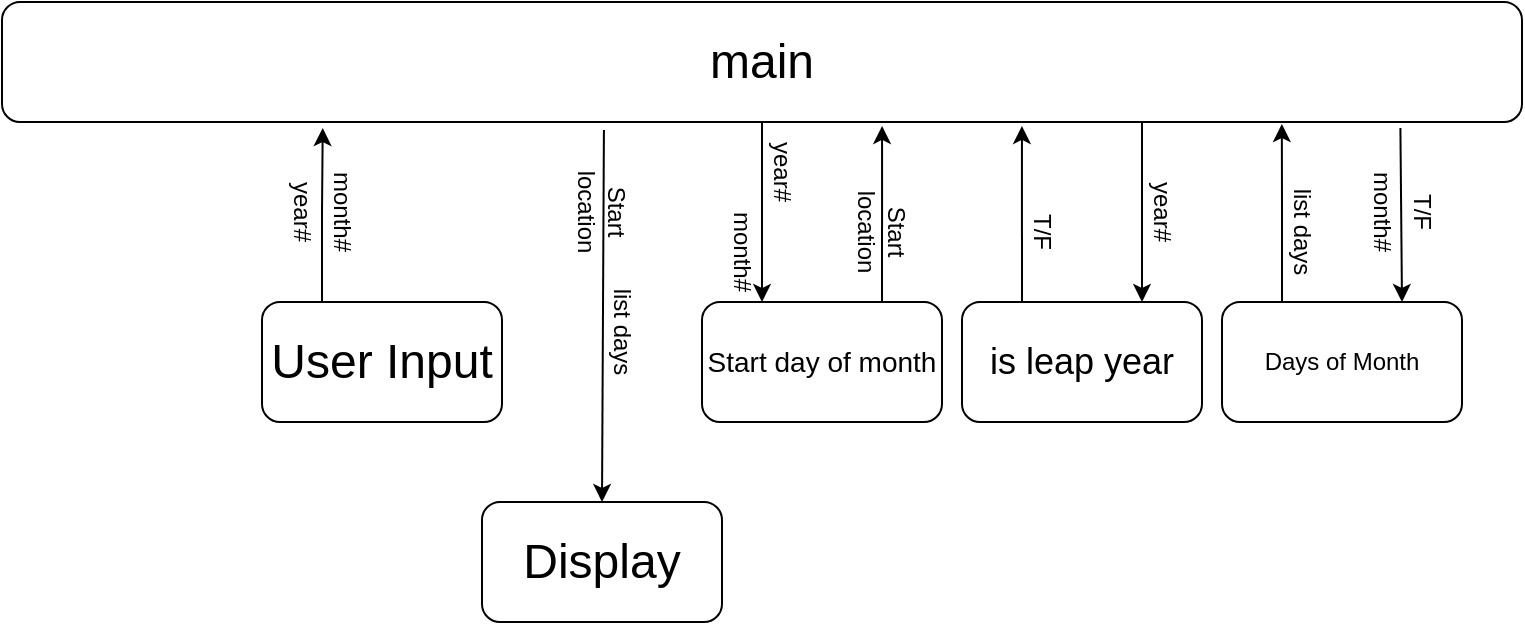 <mxfile version="21.7.5" type="device">
  <diagram name="Page-1" id="ZAoI3n-BUWvfI_c4h58s">
    <mxGraphModel dx="1619" dy="756" grid="1" gridSize="10" guides="1" tooltips="1" connect="1" arrows="1" fold="1" page="1" pageScale="1" pageWidth="850" pageHeight="1100" math="0" shadow="0">
      <root>
        <mxCell id="0" />
        <mxCell id="1" parent="0" />
        <mxCell id="lL2arxVVvhF7KnISq28X-30" style="edgeStyle=orthogonalEdgeStyle;rounded=0;orthogonalLoop=1;jettySize=auto;html=1;exitX=0.75;exitY=1;exitDx=0;exitDy=0;entryX=0.75;entryY=0;entryDx=0;entryDy=0;" edge="1" parent="1" source="lL2arxVVvhF7KnISq28X-1" target="lL2arxVVvhF7KnISq28X-23">
          <mxGeometry relative="1" as="geometry" />
        </mxCell>
        <mxCell id="lL2arxVVvhF7KnISq28X-35" style="edgeStyle=orthogonalEdgeStyle;rounded=0;orthogonalLoop=1;jettySize=auto;html=1;exitX=0.5;exitY=1;exitDx=0;exitDy=0;entryX=0.25;entryY=0;entryDx=0;entryDy=0;" edge="1" parent="1" source="lL2arxVVvhF7KnISq28X-1" target="lL2arxVVvhF7KnISq28X-10">
          <mxGeometry relative="1" as="geometry" />
        </mxCell>
        <mxCell id="lL2arxVVvhF7KnISq28X-1" value="&lt;font style=&quot;font-size: 24px;&quot;&gt;main&lt;/font&gt;" style="rounded=1;whiteSpace=wrap;html=1;movable=1;resizable=1;rotatable=1;deletable=1;editable=1;locked=0;connectable=1;" vertex="1" parent="1">
          <mxGeometry x="40" y="30" width="760" height="60" as="geometry" />
        </mxCell>
        <mxCell id="lL2arxVVvhF7KnISq28X-28" style="edgeStyle=orthogonalEdgeStyle;rounded=0;orthogonalLoop=1;jettySize=auto;html=1;exitX=0.25;exitY=0;exitDx=0;exitDy=0;entryX=0.211;entryY=1.05;entryDx=0;entryDy=0;entryPerimeter=0;" edge="1" parent="1" source="lL2arxVVvhF7KnISq28X-2" target="lL2arxVVvhF7KnISq28X-1">
          <mxGeometry relative="1" as="geometry">
            <mxPoint x="180" y="130" as="targetPoint" />
          </mxGeometry>
        </mxCell>
        <mxCell id="lL2arxVVvhF7KnISq28X-2" value="&lt;span style=&quot;font-size: 24px;&quot;&gt;User Input&lt;/span&gt;" style="rounded=1;whiteSpace=wrap;html=1;" vertex="1" parent="1">
          <mxGeometry x="170" y="180" width="120" height="60" as="geometry" />
        </mxCell>
        <mxCell id="lL2arxVVvhF7KnISq28X-8" value="month#" style="text;html=1;strokeColor=none;fillColor=none;align=center;verticalAlign=middle;whiteSpace=wrap;rounded=0;rotation=90;" vertex="1" parent="1">
          <mxGeometry x="700" y="120" width="60" height="30" as="geometry" />
        </mxCell>
        <mxCell id="lL2arxVVvhF7KnISq28X-9" value="year#" style="text;html=1;strokeColor=none;fillColor=none;align=center;verticalAlign=middle;whiteSpace=wrap;rounded=0;rotation=90;" vertex="1" parent="1">
          <mxGeometry x="590" y="120" width="60" height="30" as="geometry" />
        </mxCell>
        <mxCell id="lL2arxVVvhF7KnISq28X-39" style="edgeStyle=orthogonalEdgeStyle;rounded=0;orthogonalLoop=1;jettySize=auto;html=1;exitX=0.75;exitY=0;exitDx=0;exitDy=0;entryX=0.579;entryY=1.033;entryDx=0;entryDy=0;entryPerimeter=0;" edge="1" parent="1" source="lL2arxVVvhF7KnISq28X-10" target="lL2arxVVvhF7KnISq28X-1">
          <mxGeometry relative="1" as="geometry" />
        </mxCell>
        <mxCell id="lL2arxVVvhF7KnISq28X-10" value="&lt;font style=&quot;font-size: 14px;&quot;&gt;Start day of month&lt;/font&gt;" style="rounded=1;whiteSpace=wrap;html=1;" vertex="1" parent="1">
          <mxGeometry x="390" y="180" width="120" height="60" as="geometry" />
        </mxCell>
        <mxCell id="lL2arxVVvhF7KnISq28X-11" value="&lt;font style=&quot;font-size: 24px;&quot;&gt;Display&lt;/font&gt;" style="rounded=1;whiteSpace=wrap;html=1;" vertex="1" parent="1">
          <mxGeometry x="280" y="280" width="120" height="60" as="geometry" />
        </mxCell>
        <mxCell id="lL2arxVVvhF7KnISq28X-13" value="Start location" style="text;html=1;strokeColor=none;fillColor=none;align=center;verticalAlign=middle;whiteSpace=wrap;rounded=0;rotation=90;" vertex="1" parent="1">
          <mxGeometry x="450" y="130" width="60" height="30" as="geometry" />
        </mxCell>
        <mxCell id="lL2arxVVvhF7KnISq28X-15" value="month#" style="text;html=1;strokeColor=none;fillColor=none;align=center;verticalAlign=middle;whiteSpace=wrap;rounded=0;rotation=90;" vertex="1" parent="1">
          <mxGeometry x="180" y="120" width="60" height="30" as="geometry" />
        </mxCell>
        <mxCell id="lL2arxVVvhF7KnISq28X-34" style="edgeStyle=orthogonalEdgeStyle;rounded=0;orthogonalLoop=1;jettySize=auto;html=1;exitX=0.25;exitY=0;exitDx=0;exitDy=0;entryX=0.842;entryY=1.017;entryDx=0;entryDy=0;entryPerimeter=0;" edge="1" parent="1" source="lL2arxVVvhF7KnISq28X-16" target="lL2arxVVvhF7KnISq28X-1">
          <mxGeometry relative="1" as="geometry" />
        </mxCell>
        <mxCell id="lL2arxVVvhF7KnISq28X-16" value="Days of Month" style="rounded=1;whiteSpace=wrap;html=1;" vertex="1" parent="1">
          <mxGeometry x="650" y="180" width="120" height="60" as="geometry" />
        </mxCell>
        <mxCell id="lL2arxVVvhF7KnISq28X-19" value="list days" style="text;html=1;strokeColor=none;fillColor=none;align=center;verticalAlign=middle;whiteSpace=wrap;rounded=0;rotation=90;" vertex="1" parent="1">
          <mxGeometry x="660" y="130" width="60" height="30" as="geometry" />
        </mxCell>
        <mxCell id="lL2arxVVvhF7KnISq28X-20" value="list days" style="text;html=1;strokeColor=none;fillColor=none;align=center;verticalAlign=middle;whiteSpace=wrap;rounded=0;rotation=90;" vertex="1" parent="1">
          <mxGeometry x="320" y="180" width="60" height="30" as="geometry" />
        </mxCell>
        <mxCell id="lL2arxVVvhF7KnISq28X-22" value="year#" style="text;html=1;strokeColor=none;fillColor=none;align=center;verticalAlign=middle;whiteSpace=wrap;rounded=0;rotation=90;" vertex="1" parent="1">
          <mxGeometry x="400" y="100" width="60" height="30" as="geometry" />
        </mxCell>
        <mxCell id="lL2arxVVvhF7KnISq28X-31" style="edgeStyle=orthogonalEdgeStyle;rounded=0;orthogonalLoop=1;jettySize=auto;html=1;exitX=0.25;exitY=0;exitDx=0;exitDy=0;entryX=0.671;entryY=1.033;entryDx=0;entryDy=0;entryPerimeter=0;" edge="1" parent="1" source="lL2arxVVvhF7KnISq28X-23" target="lL2arxVVvhF7KnISq28X-1">
          <mxGeometry relative="1" as="geometry" />
        </mxCell>
        <mxCell id="lL2arxVVvhF7KnISq28X-23" value="&lt;font style=&quot;font-size: 18px;&quot;&gt;is leap year&lt;/font&gt;" style="rounded=1;whiteSpace=wrap;html=1;" vertex="1" parent="1">
          <mxGeometry x="520" y="180" width="120" height="60" as="geometry" />
        </mxCell>
        <mxCell id="lL2arxVVvhF7KnISq28X-26" value="T/F" style="text;html=1;strokeColor=none;fillColor=none;align=center;verticalAlign=middle;whiteSpace=wrap;rounded=0;rotation=90;" vertex="1" parent="1">
          <mxGeometry x="530" y="130" width="60" height="30" as="geometry" />
        </mxCell>
        <mxCell id="lL2arxVVvhF7KnISq28X-27" value="year#" style="text;html=1;strokeColor=none;fillColor=none;align=center;verticalAlign=middle;whiteSpace=wrap;rounded=0;rotation=90;" vertex="1" parent="1">
          <mxGeometry x="160" y="120" width="60" height="30" as="geometry" />
        </mxCell>
        <mxCell id="lL2arxVVvhF7KnISq28X-32" value="" style="endArrow=classic;html=1;rounded=0;entryX=0.75;entryY=0;entryDx=0;entryDy=0;exitX=0.92;exitY=1.05;exitDx=0;exitDy=0;exitPerimeter=0;" edge="1" parent="1" source="lL2arxVVvhF7KnISq28X-1" target="lL2arxVVvhF7KnISq28X-16">
          <mxGeometry width="50" height="50" relative="1" as="geometry">
            <mxPoint x="590" y="390" as="sourcePoint" />
            <mxPoint x="640" y="340" as="targetPoint" />
          </mxGeometry>
        </mxCell>
        <mxCell id="lL2arxVVvhF7KnISq28X-33" value="T/F" style="text;html=1;strokeColor=none;fillColor=none;align=center;verticalAlign=middle;whiteSpace=wrap;rounded=0;rotation=90;" vertex="1" parent="1">
          <mxGeometry x="720" y="120" width="60" height="30" as="geometry" />
        </mxCell>
        <mxCell id="lL2arxVVvhF7KnISq28X-37" value="month#" style="text;html=1;strokeColor=none;fillColor=none;align=center;verticalAlign=middle;whiteSpace=wrap;rounded=0;rotation=90;" vertex="1" parent="1">
          <mxGeometry x="380" y="140" width="60" height="30" as="geometry" />
        </mxCell>
        <mxCell id="lL2arxVVvhF7KnISq28X-40" value="Start location" style="text;html=1;strokeColor=none;fillColor=none;align=center;verticalAlign=middle;whiteSpace=wrap;rounded=0;rotation=90;" vertex="1" parent="1">
          <mxGeometry x="310" y="120" width="60" height="30" as="geometry" />
        </mxCell>
        <mxCell id="lL2arxVVvhF7KnISq28X-41" value="" style="endArrow=classic;html=1;rounded=0;entryX=0.5;entryY=0;entryDx=0;entryDy=0;exitX=0.396;exitY=1.067;exitDx=0;exitDy=0;exitPerimeter=0;" edge="1" parent="1" source="lL2arxVVvhF7KnISq28X-1" target="lL2arxVVvhF7KnISq28X-11">
          <mxGeometry width="50" height="50" relative="1" as="geometry">
            <mxPoint x="590" y="390" as="sourcePoint" />
            <mxPoint x="640" y="340" as="targetPoint" />
          </mxGeometry>
        </mxCell>
      </root>
    </mxGraphModel>
  </diagram>
</mxfile>
